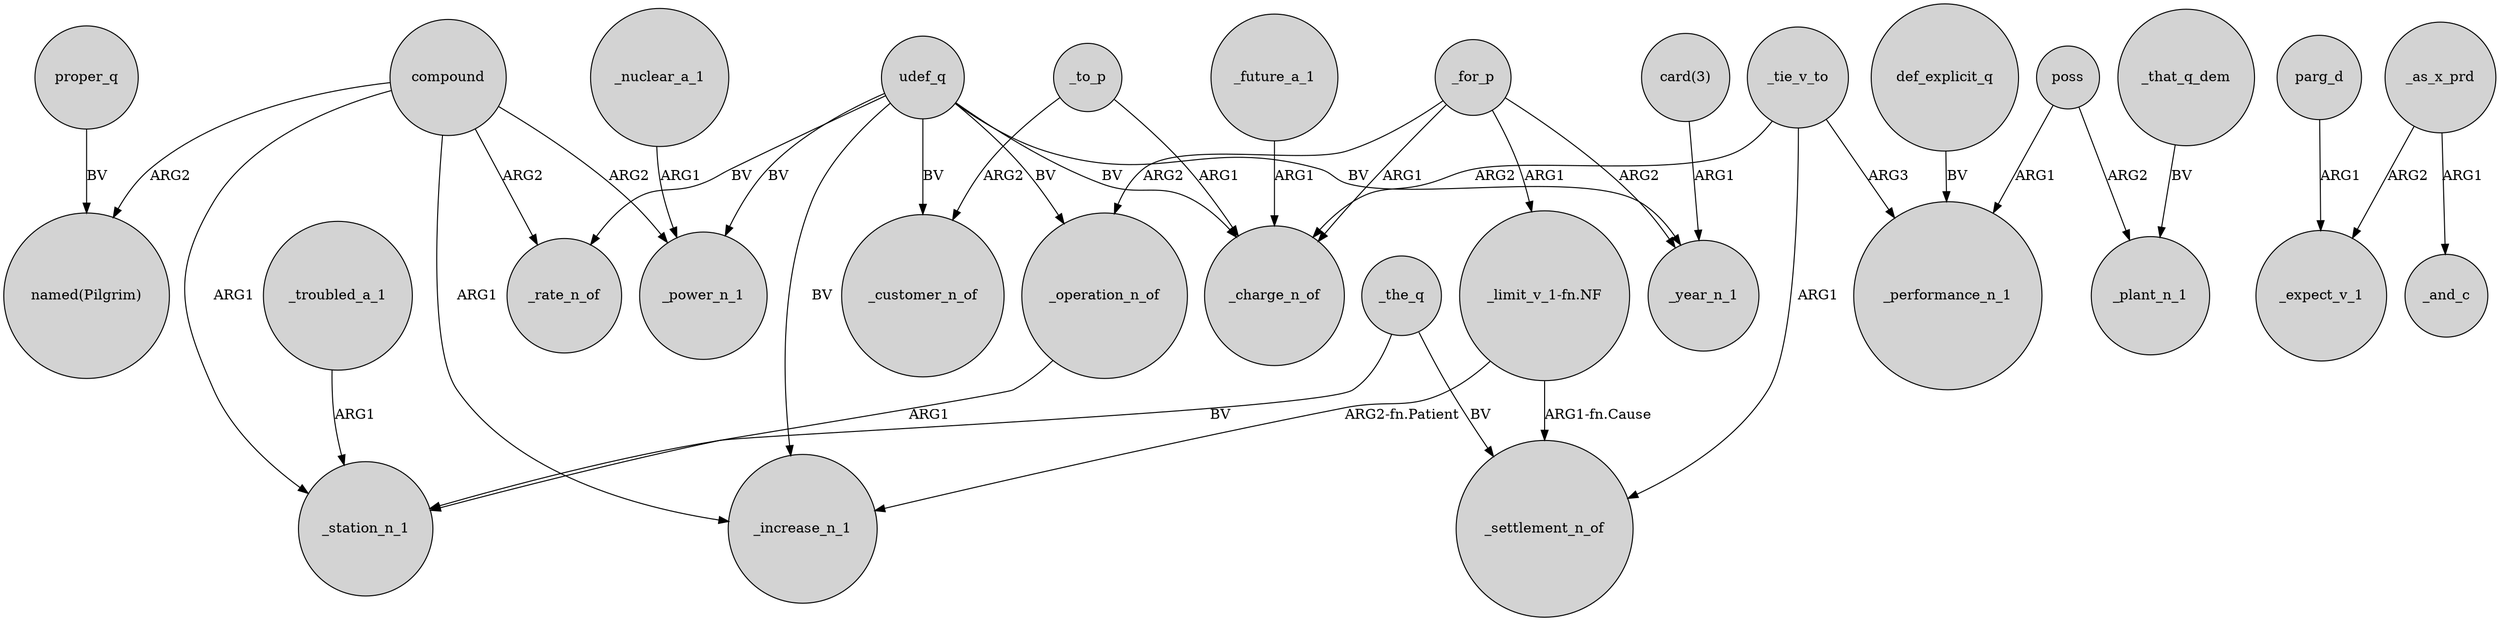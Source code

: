 digraph {
	node [shape=circle style=filled]
	"_limit_v_1-fn.NF" -> _increase_n_1 [label="ARG2-fn.Patient"]
	proper_q -> "named(Pilgrim)" [label=BV]
	_tie_v_to -> _charge_n_of [label=ARG2]
	poss -> _plant_n_1 [label=ARG2]
	_to_p -> _charge_n_of [label=ARG1]
	_for_p -> _year_n_1 [label=ARG2]
	_for_p -> "_limit_v_1-fn.NF" [label=ARG1]
	compound -> "named(Pilgrim)" [label=ARG2]
	_future_a_1 -> _charge_n_of [label=ARG1]
	udef_q -> _rate_n_of [label=BV]
	parg_d -> _expect_v_1 [label=ARG1]
	_tie_v_to -> _settlement_n_of [label=ARG1]
	_for_p -> _charge_n_of [label=ARG1]
	udef_q -> _charge_n_of [label=BV]
	_tie_v_to -> _performance_n_1 [label=ARG3]
	_the_q -> _station_n_1 [label=BV]
	_troubled_a_1 -> _station_n_1 [label=ARG1]
	_as_x_prd -> _and_c [label=ARG1]
	"_limit_v_1-fn.NF" -> _settlement_n_of [label="ARG1-fn.Cause"]
	_that_q_dem -> _plant_n_1 [label=BV]
	_the_q -> _settlement_n_of [label=BV]
	compound -> _station_n_1 [label=ARG1]
	_nuclear_a_1 -> _power_n_1 [label=ARG1]
	compound -> _rate_n_of [label=ARG2]
	udef_q -> _increase_n_1 [label=BV]
	def_explicit_q -> _performance_n_1 [label=BV]
	compound -> _power_n_1 [label=ARG2]
	poss -> _performance_n_1 [label=ARG1]
	udef_q -> _customer_n_of [label=BV]
	"card(3)" -> _year_n_1 [label=ARG1]
	_for_p -> _operation_n_of [label=ARG2]
	udef_q -> _year_n_1 [label=BV]
	compound -> _increase_n_1 [label=ARG1]
	_to_p -> _customer_n_of [label=ARG2]
	_operation_n_of -> _station_n_1 [label=ARG1]
	_as_x_prd -> _expect_v_1 [label=ARG2]
	udef_q -> _power_n_1 [label=BV]
	udef_q -> _operation_n_of [label=BV]
}
